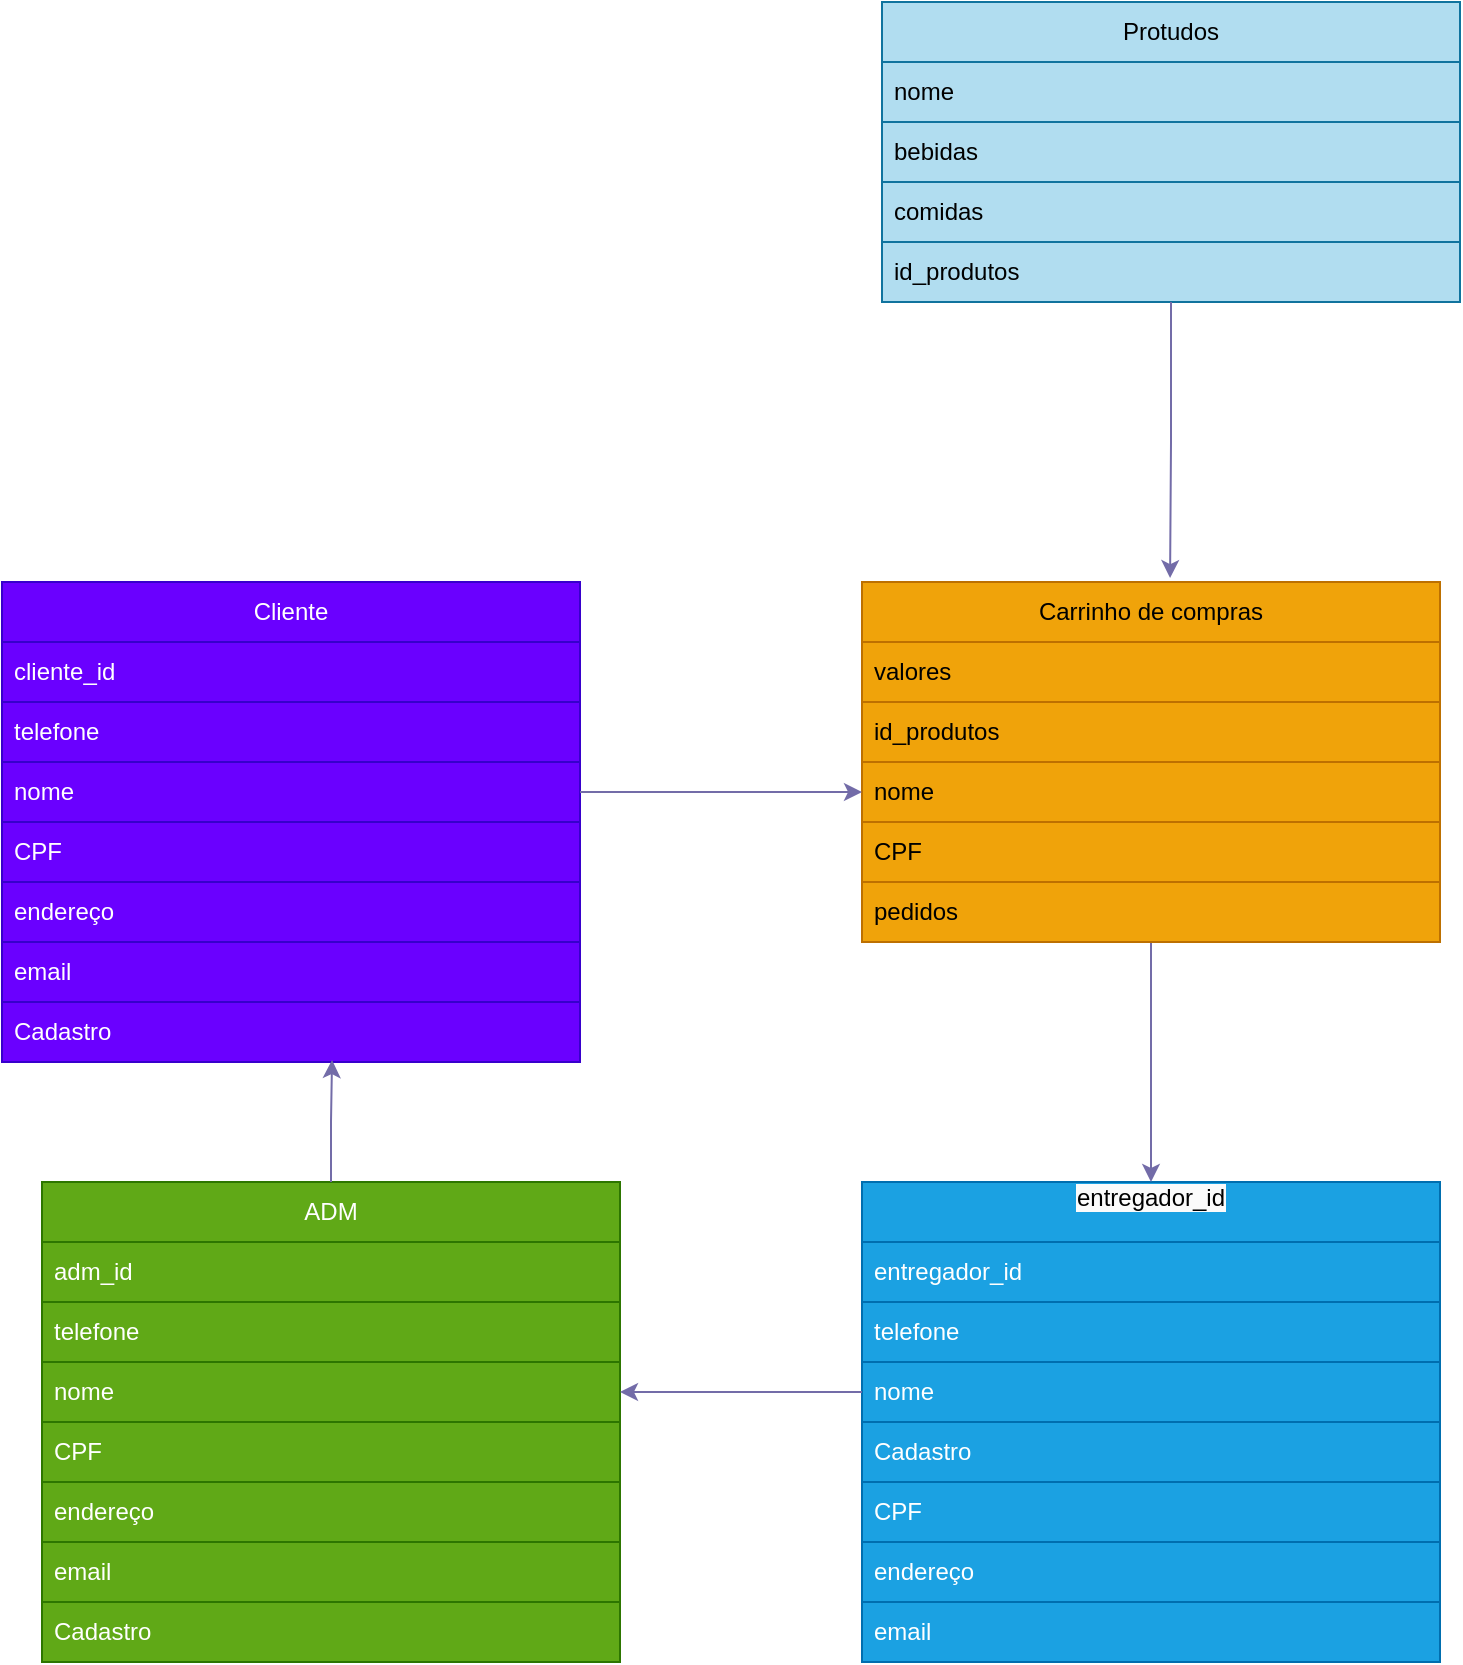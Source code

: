 <mxfile version="22.1.3" type="github">
  <diagram name="Página-1" id="D5xVnAgQa-Nrui3fiF6E">
    <mxGraphModel dx="1647" dy="861" grid="1" gridSize="10" guides="1" tooltips="1" connect="1" arrows="1" fold="1" page="1" pageScale="1" pageWidth="827" pageHeight="1169" math="0" shadow="0">
      <root>
        <mxCell id="0" />
        <mxCell id="1" parent="0" />
        <mxCell id="IcjT_NuTUGTehd7YuKE3-1" value="Cliente" style="swimlane;fontStyle=0;childLayout=stackLayout;horizontal=1;startSize=30;horizontalStack=0;resizeParent=1;resizeParentMax=0;resizeLast=0;collapsible=1;marginBottom=0;whiteSpace=wrap;html=1;labelBackgroundColor=none;fillColor=#6a00ff;strokeColor=#3700CC;fontColor=#ffffff;" vertex="1" parent="1">
          <mxGeometry x="20" y="310" width="289" height="240" as="geometry" />
        </mxCell>
        <mxCell id="IcjT_NuTUGTehd7YuKE3-2" value="cliente_id" style="text;align=left;verticalAlign=middle;spacingLeft=4;spacingRight=4;overflow=hidden;points=[[0,0.5],[1,0.5]];portConstraint=eastwest;rotatable=0;whiteSpace=wrap;html=1;labelBackgroundColor=none;fillColor=#6a00ff;strokeColor=#3700CC;fontColor=#ffffff;" vertex="1" parent="IcjT_NuTUGTehd7YuKE3-1">
          <mxGeometry y="30" width="289" height="30" as="geometry" />
        </mxCell>
        <mxCell id="IcjT_NuTUGTehd7YuKE3-3" value="telefone" style="text;strokeColor=#3700CC;fillColor=#6a00ff;align=left;verticalAlign=middle;spacingLeft=4;spacingRight=4;overflow=hidden;points=[[0,0.5],[1,0.5]];portConstraint=eastwest;rotatable=0;whiteSpace=wrap;html=1;labelBackgroundColor=none;fontColor=#ffffff;" vertex="1" parent="IcjT_NuTUGTehd7YuKE3-1">
          <mxGeometry y="60" width="289" height="30" as="geometry" />
        </mxCell>
        <mxCell id="IcjT_NuTUGTehd7YuKE3-37" value="nome" style="text;strokeColor=#3700CC;fillColor=#6a00ff;align=left;verticalAlign=middle;spacingLeft=4;spacingRight=4;overflow=hidden;points=[[0,0.5],[1,0.5]];portConstraint=eastwest;rotatable=0;whiteSpace=wrap;html=1;labelBackgroundColor=none;fontColor=#ffffff;" vertex="1" parent="IcjT_NuTUGTehd7YuKE3-1">
          <mxGeometry y="90" width="289" height="30" as="geometry" />
        </mxCell>
        <mxCell id="IcjT_NuTUGTehd7YuKE3-35" value="CPF" style="text;strokeColor=#3700CC;fillColor=#6a00ff;align=left;verticalAlign=middle;spacingLeft=4;spacingRight=4;overflow=hidden;points=[[0,0.5],[1,0.5]];portConstraint=eastwest;rotatable=0;whiteSpace=wrap;html=1;labelBackgroundColor=none;fontColor=#ffffff;" vertex="1" parent="IcjT_NuTUGTehd7YuKE3-1">
          <mxGeometry y="120" width="289" height="30" as="geometry" />
        </mxCell>
        <mxCell id="IcjT_NuTUGTehd7YuKE3-4" value="endereço" style="text;strokeColor=#3700CC;fillColor=#6a00ff;align=left;verticalAlign=middle;spacingLeft=4;spacingRight=4;overflow=hidden;points=[[0,0.5],[1,0.5]];portConstraint=eastwest;rotatable=0;whiteSpace=wrap;html=1;labelBackgroundColor=none;fontColor=#ffffff;" vertex="1" parent="IcjT_NuTUGTehd7YuKE3-1">
          <mxGeometry y="150" width="289" height="30" as="geometry" />
        </mxCell>
        <mxCell id="IcjT_NuTUGTehd7YuKE3-36" value="email" style="text;strokeColor=#3700CC;fillColor=#6a00ff;align=left;verticalAlign=middle;spacingLeft=4;spacingRight=4;overflow=hidden;points=[[0,0.5],[1,0.5]];portConstraint=eastwest;rotatable=0;whiteSpace=wrap;html=1;labelBackgroundColor=none;fontColor=#ffffff;" vertex="1" parent="IcjT_NuTUGTehd7YuKE3-1">
          <mxGeometry y="180" width="289" height="30" as="geometry" />
        </mxCell>
        <mxCell id="IcjT_NuTUGTehd7YuKE3-54" value="Cadastro" style="text;strokeColor=#3700CC;fillColor=#6a00ff;align=left;verticalAlign=middle;spacingLeft=4;spacingRight=4;overflow=hidden;points=[[0,0.5],[1,0.5]];portConstraint=eastwest;rotatable=0;whiteSpace=wrap;html=1;labelBackgroundColor=none;fontColor=#ffffff;" vertex="1" parent="IcjT_NuTUGTehd7YuKE3-1">
          <mxGeometry y="210" width="289" height="30" as="geometry" />
        </mxCell>
        <mxCell id="IcjT_NuTUGTehd7YuKE3-38" value="ADM" style="swimlane;fontStyle=0;childLayout=stackLayout;horizontal=1;startSize=30;horizontalStack=0;resizeParent=1;resizeParentMax=0;resizeLast=0;collapsible=1;marginBottom=0;whiteSpace=wrap;html=1;labelBackgroundColor=none;fillColor=#60a917;strokeColor=#2D7600;fontColor=#ffffff;" vertex="1" parent="1">
          <mxGeometry x="40" y="610" width="289" height="240" as="geometry" />
        </mxCell>
        <mxCell id="IcjT_NuTUGTehd7YuKE3-39" value="adm_id" style="text;align=left;verticalAlign=middle;spacingLeft=4;spacingRight=4;overflow=hidden;points=[[0,0.5],[1,0.5]];portConstraint=eastwest;rotatable=0;whiteSpace=wrap;html=1;labelBackgroundColor=none;fillColor=#60a917;strokeColor=#2D7600;fontColor=#ffffff;" vertex="1" parent="IcjT_NuTUGTehd7YuKE3-38">
          <mxGeometry y="30" width="289" height="30" as="geometry" />
        </mxCell>
        <mxCell id="IcjT_NuTUGTehd7YuKE3-40" value="telefone" style="text;strokeColor=#2D7600;fillColor=#60a917;align=left;verticalAlign=middle;spacingLeft=4;spacingRight=4;overflow=hidden;points=[[0,0.5],[1,0.5]];portConstraint=eastwest;rotatable=0;whiteSpace=wrap;html=1;labelBackgroundColor=none;fontColor=#ffffff;" vertex="1" parent="IcjT_NuTUGTehd7YuKE3-38">
          <mxGeometry y="60" width="289" height="30" as="geometry" />
        </mxCell>
        <mxCell id="IcjT_NuTUGTehd7YuKE3-41" value="nome" style="text;strokeColor=#2D7600;fillColor=#60a917;align=left;verticalAlign=middle;spacingLeft=4;spacingRight=4;overflow=hidden;points=[[0,0.5],[1,0.5]];portConstraint=eastwest;rotatable=0;whiteSpace=wrap;html=1;labelBackgroundColor=none;fontColor=#ffffff;" vertex="1" parent="IcjT_NuTUGTehd7YuKE3-38">
          <mxGeometry y="90" width="289" height="30" as="geometry" />
        </mxCell>
        <mxCell id="IcjT_NuTUGTehd7YuKE3-42" value="CPF" style="text;strokeColor=#2D7600;fillColor=#60a917;align=left;verticalAlign=middle;spacingLeft=4;spacingRight=4;overflow=hidden;points=[[0,0.5],[1,0.5]];portConstraint=eastwest;rotatable=0;whiteSpace=wrap;html=1;labelBackgroundColor=none;fontColor=#ffffff;" vertex="1" parent="IcjT_NuTUGTehd7YuKE3-38">
          <mxGeometry y="120" width="289" height="30" as="geometry" />
        </mxCell>
        <mxCell id="IcjT_NuTUGTehd7YuKE3-43" value="endereço" style="text;strokeColor=#2D7600;fillColor=#60a917;align=left;verticalAlign=middle;spacingLeft=4;spacingRight=4;overflow=hidden;points=[[0,0.5],[1,0.5]];portConstraint=eastwest;rotatable=0;whiteSpace=wrap;html=1;labelBackgroundColor=none;fontColor=#ffffff;" vertex="1" parent="IcjT_NuTUGTehd7YuKE3-38">
          <mxGeometry y="150" width="289" height="30" as="geometry" />
        </mxCell>
        <mxCell id="IcjT_NuTUGTehd7YuKE3-44" value="email" style="text;strokeColor=#2D7600;fillColor=#60a917;align=left;verticalAlign=middle;spacingLeft=4;spacingRight=4;overflow=hidden;points=[[0,0.5],[1,0.5]];portConstraint=eastwest;rotatable=0;whiteSpace=wrap;html=1;labelBackgroundColor=none;fontColor=#ffffff;" vertex="1" parent="IcjT_NuTUGTehd7YuKE3-38">
          <mxGeometry y="180" width="289" height="30" as="geometry" />
        </mxCell>
        <mxCell id="IcjT_NuTUGTehd7YuKE3-53" value="Cadastro" style="text;strokeColor=#2D7600;fillColor=#60a917;align=left;verticalAlign=middle;spacingLeft=4;spacingRight=4;overflow=hidden;points=[[0,0.5],[1,0.5]];portConstraint=eastwest;rotatable=0;whiteSpace=wrap;html=1;labelBackgroundColor=none;fontColor=#ffffff;" vertex="1" parent="IcjT_NuTUGTehd7YuKE3-38">
          <mxGeometry y="210" width="289" height="30" as="geometry" />
        </mxCell>
        <mxCell id="IcjT_NuTUGTehd7YuKE3-45" value="&#xa;&lt;span style=&quot;color: rgb(0, 0, 0); font-family: Helvetica; font-size: 12px; font-style: normal; font-variant-ligatures: normal; font-variant-caps: normal; font-weight: 400; letter-spacing: normal; orphans: 2; text-align: left; text-indent: 0px; text-transform: none; widows: 2; word-spacing: 0px; -webkit-text-stroke-width: 0px; background-color: rgb(251, 251, 251); text-decoration-thickness: initial; text-decoration-style: initial; text-decoration-color: initial; float: none; display: inline !important;&quot;&gt;entregador_id&lt;/span&gt;&#xa;&#xa;" style="swimlane;fontStyle=0;childLayout=stackLayout;horizontal=1;startSize=30;horizontalStack=0;resizeParent=1;resizeParentMax=0;resizeLast=0;collapsible=1;marginBottom=0;whiteSpace=wrap;html=1;labelBackgroundColor=none;fillColor=#1ba1e2;strokeColor=#006EAF;fontColor=#ffffff;" vertex="1" parent="1">
          <mxGeometry x="450" y="610" width="289" height="240" as="geometry" />
        </mxCell>
        <mxCell id="IcjT_NuTUGTehd7YuKE3-46" value="entregador_id" style="text;align=left;verticalAlign=middle;spacingLeft=4;spacingRight=4;overflow=hidden;points=[[0,0.5],[1,0.5]];portConstraint=eastwest;rotatable=0;whiteSpace=wrap;html=1;labelBackgroundColor=none;fillColor=#1ba1e2;strokeColor=#006EAF;fontColor=#ffffff;" vertex="1" parent="IcjT_NuTUGTehd7YuKE3-45">
          <mxGeometry y="30" width="289" height="30" as="geometry" />
        </mxCell>
        <mxCell id="IcjT_NuTUGTehd7YuKE3-47" value="telefone" style="text;strokeColor=#006EAF;fillColor=#1ba1e2;align=left;verticalAlign=middle;spacingLeft=4;spacingRight=4;overflow=hidden;points=[[0,0.5],[1,0.5]];portConstraint=eastwest;rotatable=0;whiteSpace=wrap;html=1;labelBackgroundColor=none;fontColor=#ffffff;" vertex="1" parent="IcjT_NuTUGTehd7YuKE3-45">
          <mxGeometry y="60" width="289" height="30" as="geometry" />
        </mxCell>
        <mxCell id="IcjT_NuTUGTehd7YuKE3-48" value="nome" style="text;strokeColor=#006EAF;fillColor=#1ba1e2;align=left;verticalAlign=middle;spacingLeft=4;spacingRight=4;overflow=hidden;points=[[0,0.5],[1,0.5]];portConstraint=eastwest;rotatable=0;whiteSpace=wrap;html=1;labelBackgroundColor=none;fontColor=#ffffff;" vertex="1" parent="IcjT_NuTUGTehd7YuKE3-45">
          <mxGeometry y="90" width="289" height="30" as="geometry" />
        </mxCell>
        <mxCell id="IcjT_NuTUGTehd7YuKE3-52" value="Cadastro" style="text;strokeColor=#006EAF;fillColor=#1ba1e2;align=left;verticalAlign=middle;spacingLeft=4;spacingRight=4;overflow=hidden;points=[[0,0.5],[1,0.5]];portConstraint=eastwest;rotatable=0;whiteSpace=wrap;html=1;labelBackgroundColor=none;fontColor=#ffffff;" vertex="1" parent="IcjT_NuTUGTehd7YuKE3-45">
          <mxGeometry y="120" width="289" height="30" as="geometry" />
        </mxCell>
        <mxCell id="IcjT_NuTUGTehd7YuKE3-49" value="CPF" style="text;strokeColor=#006EAF;fillColor=#1ba1e2;align=left;verticalAlign=middle;spacingLeft=4;spacingRight=4;overflow=hidden;points=[[0,0.5],[1,0.5]];portConstraint=eastwest;rotatable=0;whiteSpace=wrap;html=1;labelBackgroundColor=none;fontColor=#ffffff;" vertex="1" parent="IcjT_NuTUGTehd7YuKE3-45">
          <mxGeometry y="150" width="289" height="30" as="geometry" />
        </mxCell>
        <mxCell id="IcjT_NuTUGTehd7YuKE3-50" value="endereço" style="text;strokeColor=#006EAF;fillColor=#1ba1e2;align=left;verticalAlign=middle;spacingLeft=4;spacingRight=4;overflow=hidden;points=[[0,0.5],[1,0.5]];portConstraint=eastwest;rotatable=0;whiteSpace=wrap;html=1;labelBackgroundColor=none;fontColor=#ffffff;" vertex="1" parent="IcjT_NuTUGTehd7YuKE3-45">
          <mxGeometry y="180" width="289" height="30" as="geometry" />
        </mxCell>
        <mxCell id="IcjT_NuTUGTehd7YuKE3-51" value="email" style="text;strokeColor=#006EAF;fillColor=#1ba1e2;align=left;verticalAlign=middle;spacingLeft=4;spacingRight=4;overflow=hidden;points=[[0,0.5],[1,0.5]];portConstraint=eastwest;rotatable=0;whiteSpace=wrap;html=1;labelBackgroundColor=none;fontColor=#ffffff;" vertex="1" parent="IcjT_NuTUGTehd7YuKE3-45">
          <mxGeometry y="210" width="289" height="30" as="geometry" />
        </mxCell>
        <mxCell id="IcjT_NuTUGTehd7YuKE3-71" style="edgeStyle=orthogonalEdgeStyle;rounded=0;orthogonalLoop=1;jettySize=auto;html=1;exitX=0.5;exitY=1;exitDx=0;exitDy=0;strokeColor=#736CA8;fontColor=#1A1A1A;" edge="1" parent="1" source="IcjT_NuTUGTehd7YuKE3-55" target="IcjT_NuTUGTehd7YuKE3-45">
          <mxGeometry relative="1" as="geometry" />
        </mxCell>
        <mxCell id="IcjT_NuTUGTehd7YuKE3-55" value="Carrinho de compras" style="swimlane;fontStyle=0;childLayout=stackLayout;horizontal=1;startSize=30;horizontalStack=0;resizeParent=1;resizeParentMax=0;resizeLast=0;collapsible=1;marginBottom=0;whiteSpace=wrap;html=1;labelBackgroundColor=none;fillColor=#f0a30a;strokeColor=#BD7000;fontColor=#000000;" vertex="1" parent="1">
          <mxGeometry x="450" y="310" width="289" height="180" as="geometry" />
        </mxCell>
        <mxCell id="IcjT_NuTUGTehd7YuKE3-56" value="valores" style="text;align=left;verticalAlign=middle;spacingLeft=4;spacingRight=4;overflow=hidden;points=[[0,0.5],[1,0.5]];portConstraint=eastwest;rotatable=0;whiteSpace=wrap;html=1;labelBackgroundColor=none;fillColor=#f0a30a;strokeColor=#BD7000;fontColor=#000000;" vertex="1" parent="IcjT_NuTUGTehd7YuKE3-55">
          <mxGeometry y="30" width="289" height="30" as="geometry" />
        </mxCell>
        <mxCell id="IcjT_NuTUGTehd7YuKE3-57" value="id_produtos" style="text;strokeColor=#BD7000;fillColor=#f0a30a;align=left;verticalAlign=middle;spacingLeft=4;spacingRight=4;overflow=hidden;points=[[0,0.5],[1,0.5]];portConstraint=eastwest;rotatable=0;whiteSpace=wrap;html=1;labelBackgroundColor=none;fontColor=#000000;" vertex="1" parent="IcjT_NuTUGTehd7YuKE3-55">
          <mxGeometry y="60" width="289" height="30" as="geometry" />
        </mxCell>
        <mxCell id="IcjT_NuTUGTehd7YuKE3-58" value="nome" style="text;strokeColor=#BD7000;fillColor=#f0a30a;align=left;verticalAlign=middle;spacingLeft=4;spacingRight=4;overflow=hidden;points=[[0,0.5],[1,0.5]];portConstraint=eastwest;rotatable=0;whiteSpace=wrap;html=1;labelBackgroundColor=none;fontColor=#000000;" vertex="1" parent="IcjT_NuTUGTehd7YuKE3-55">
          <mxGeometry y="90" width="289" height="30" as="geometry" />
        </mxCell>
        <mxCell id="IcjT_NuTUGTehd7YuKE3-59" value="CPF" style="text;strokeColor=#BD7000;fillColor=#f0a30a;align=left;verticalAlign=middle;spacingLeft=4;spacingRight=4;overflow=hidden;points=[[0,0.5],[1,0.5]];portConstraint=eastwest;rotatable=0;whiteSpace=wrap;html=1;labelBackgroundColor=none;fontColor=#000000;" vertex="1" parent="IcjT_NuTUGTehd7YuKE3-55">
          <mxGeometry y="120" width="289" height="30" as="geometry" />
        </mxCell>
        <mxCell id="IcjT_NuTUGTehd7YuKE3-60" value="pedidos" style="text;strokeColor=#BD7000;fillColor=#f0a30a;align=left;verticalAlign=middle;spacingLeft=4;spacingRight=4;overflow=hidden;points=[[0,0.5],[1,0.5]];portConstraint=eastwest;rotatable=0;whiteSpace=wrap;html=1;labelBackgroundColor=none;fontColor=#000000;" vertex="1" parent="IcjT_NuTUGTehd7YuKE3-55">
          <mxGeometry y="150" width="289" height="30" as="geometry" />
        </mxCell>
        <mxCell id="IcjT_NuTUGTehd7YuKE3-64" value="Protudos" style="swimlane;fontStyle=0;childLayout=stackLayout;horizontal=1;startSize=30;horizontalStack=0;resizeParent=1;resizeParentMax=0;resizeLast=0;collapsible=1;marginBottom=0;whiteSpace=wrap;html=1;labelBackgroundColor=none;fillColor=#b1ddf0;strokeColor=#10739e;" vertex="1" parent="1">
          <mxGeometry x="460" y="20" width="289" height="150" as="geometry" />
        </mxCell>
        <mxCell id="IcjT_NuTUGTehd7YuKE3-65" value="nome" style="text;align=left;verticalAlign=middle;spacingLeft=4;spacingRight=4;overflow=hidden;points=[[0,0.5],[1,0.5]];portConstraint=eastwest;rotatable=0;whiteSpace=wrap;html=1;labelBackgroundColor=none;fillColor=#b1ddf0;strokeColor=#10739e;" vertex="1" parent="IcjT_NuTUGTehd7YuKE3-64">
          <mxGeometry y="30" width="289" height="30" as="geometry" />
        </mxCell>
        <mxCell id="IcjT_NuTUGTehd7YuKE3-66" value="bebidas" style="text;strokeColor=#10739e;fillColor=#b1ddf0;align=left;verticalAlign=middle;spacingLeft=4;spacingRight=4;overflow=hidden;points=[[0,0.5],[1,0.5]];portConstraint=eastwest;rotatable=0;whiteSpace=wrap;html=1;labelBackgroundColor=none;" vertex="1" parent="IcjT_NuTUGTehd7YuKE3-64">
          <mxGeometry y="60" width="289" height="30" as="geometry" />
        </mxCell>
        <mxCell id="IcjT_NuTUGTehd7YuKE3-67" value="comidas" style="text;strokeColor=#10739e;fillColor=#b1ddf0;align=left;verticalAlign=middle;spacingLeft=4;spacingRight=4;overflow=hidden;points=[[0,0.5],[1,0.5]];portConstraint=eastwest;rotatable=0;whiteSpace=wrap;html=1;labelBackgroundColor=none;" vertex="1" parent="IcjT_NuTUGTehd7YuKE3-64">
          <mxGeometry y="90" width="289" height="30" as="geometry" />
        </mxCell>
        <mxCell id="IcjT_NuTUGTehd7YuKE3-69" value="id_produtos" style="text;strokeColor=#10739e;fillColor=#b1ddf0;align=left;verticalAlign=middle;spacingLeft=4;spacingRight=4;overflow=hidden;points=[[0,0.5],[1,0.5]];portConstraint=eastwest;rotatable=0;whiteSpace=wrap;html=1;labelBackgroundColor=none;" vertex="1" parent="IcjT_NuTUGTehd7YuKE3-64">
          <mxGeometry y="120" width="289" height="30" as="geometry" />
        </mxCell>
        <mxCell id="IcjT_NuTUGTehd7YuKE3-70" style="edgeStyle=orthogonalEdgeStyle;rounded=0;orthogonalLoop=1;jettySize=auto;html=1;strokeColor=#736CA8;fontColor=#1A1A1A;" edge="1" parent="1" source="IcjT_NuTUGTehd7YuKE3-37" target="IcjT_NuTUGTehd7YuKE3-58">
          <mxGeometry relative="1" as="geometry" />
        </mxCell>
        <mxCell id="IcjT_NuTUGTehd7YuKE3-74" style="edgeStyle=orthogonalEdgeStyle;rounded=0;orthogonalLoop=1;jettySize=auto;html=1;entryX=0.533;entryY=-0.011;entryDx=0;entryDy=0;entryPerimeter=0;strokeColor=#736CA8;fontColor=#1A1A1A;" edge="1" parent="1" source="IcjT_NuTUGTehd7YuKE3-64" target="IcjT_NuTUGTehd7YuKE3-55">
          <mxGeometry relative="1" as="geometry" />
        </mxCell>
        <mxCell id="IcjT_NuTUGTehd7YuKE3-75" style="edgeStyle=orthogonalEdgeStyle;rounded=0;orthogonalLoop=1;jettySize=auto;html=1;entryX=0.571;entryY=0.967;entryDx=0;entryDy=0;entryPerimeter=0;strokeColor=#736CA8;fontColor=#1A1A1A;" edge="1" parent="1" source="IcjT_NuTUGTehd7YuKE3-38" target="IcjT_NuTUGTehd7YuKE3-54">
          <mxGeometry relative="1" as="geometry" />
        </mxCell>
        <mxCell id="IcjT_NuTUGTehd7YuKE3-76" style="edgeStyle=orthogonalEdgeStyle;rounded=0;orthogonalLoop=1;jettySize=auto;html=1;strokeColor=#736CA8;fontColor=#1A1A1A;" edge="1" parent="1" source="IcjT_NuTUGTehd7YuKE3-48" target="IcjT_NuTUGTehd7YuKE3-41">
          <mxGeometry relative="1" as="geometry" />
        </mxCell>
      </root>
    </mxGraphModel>
  </diagram>
</mxfile>
